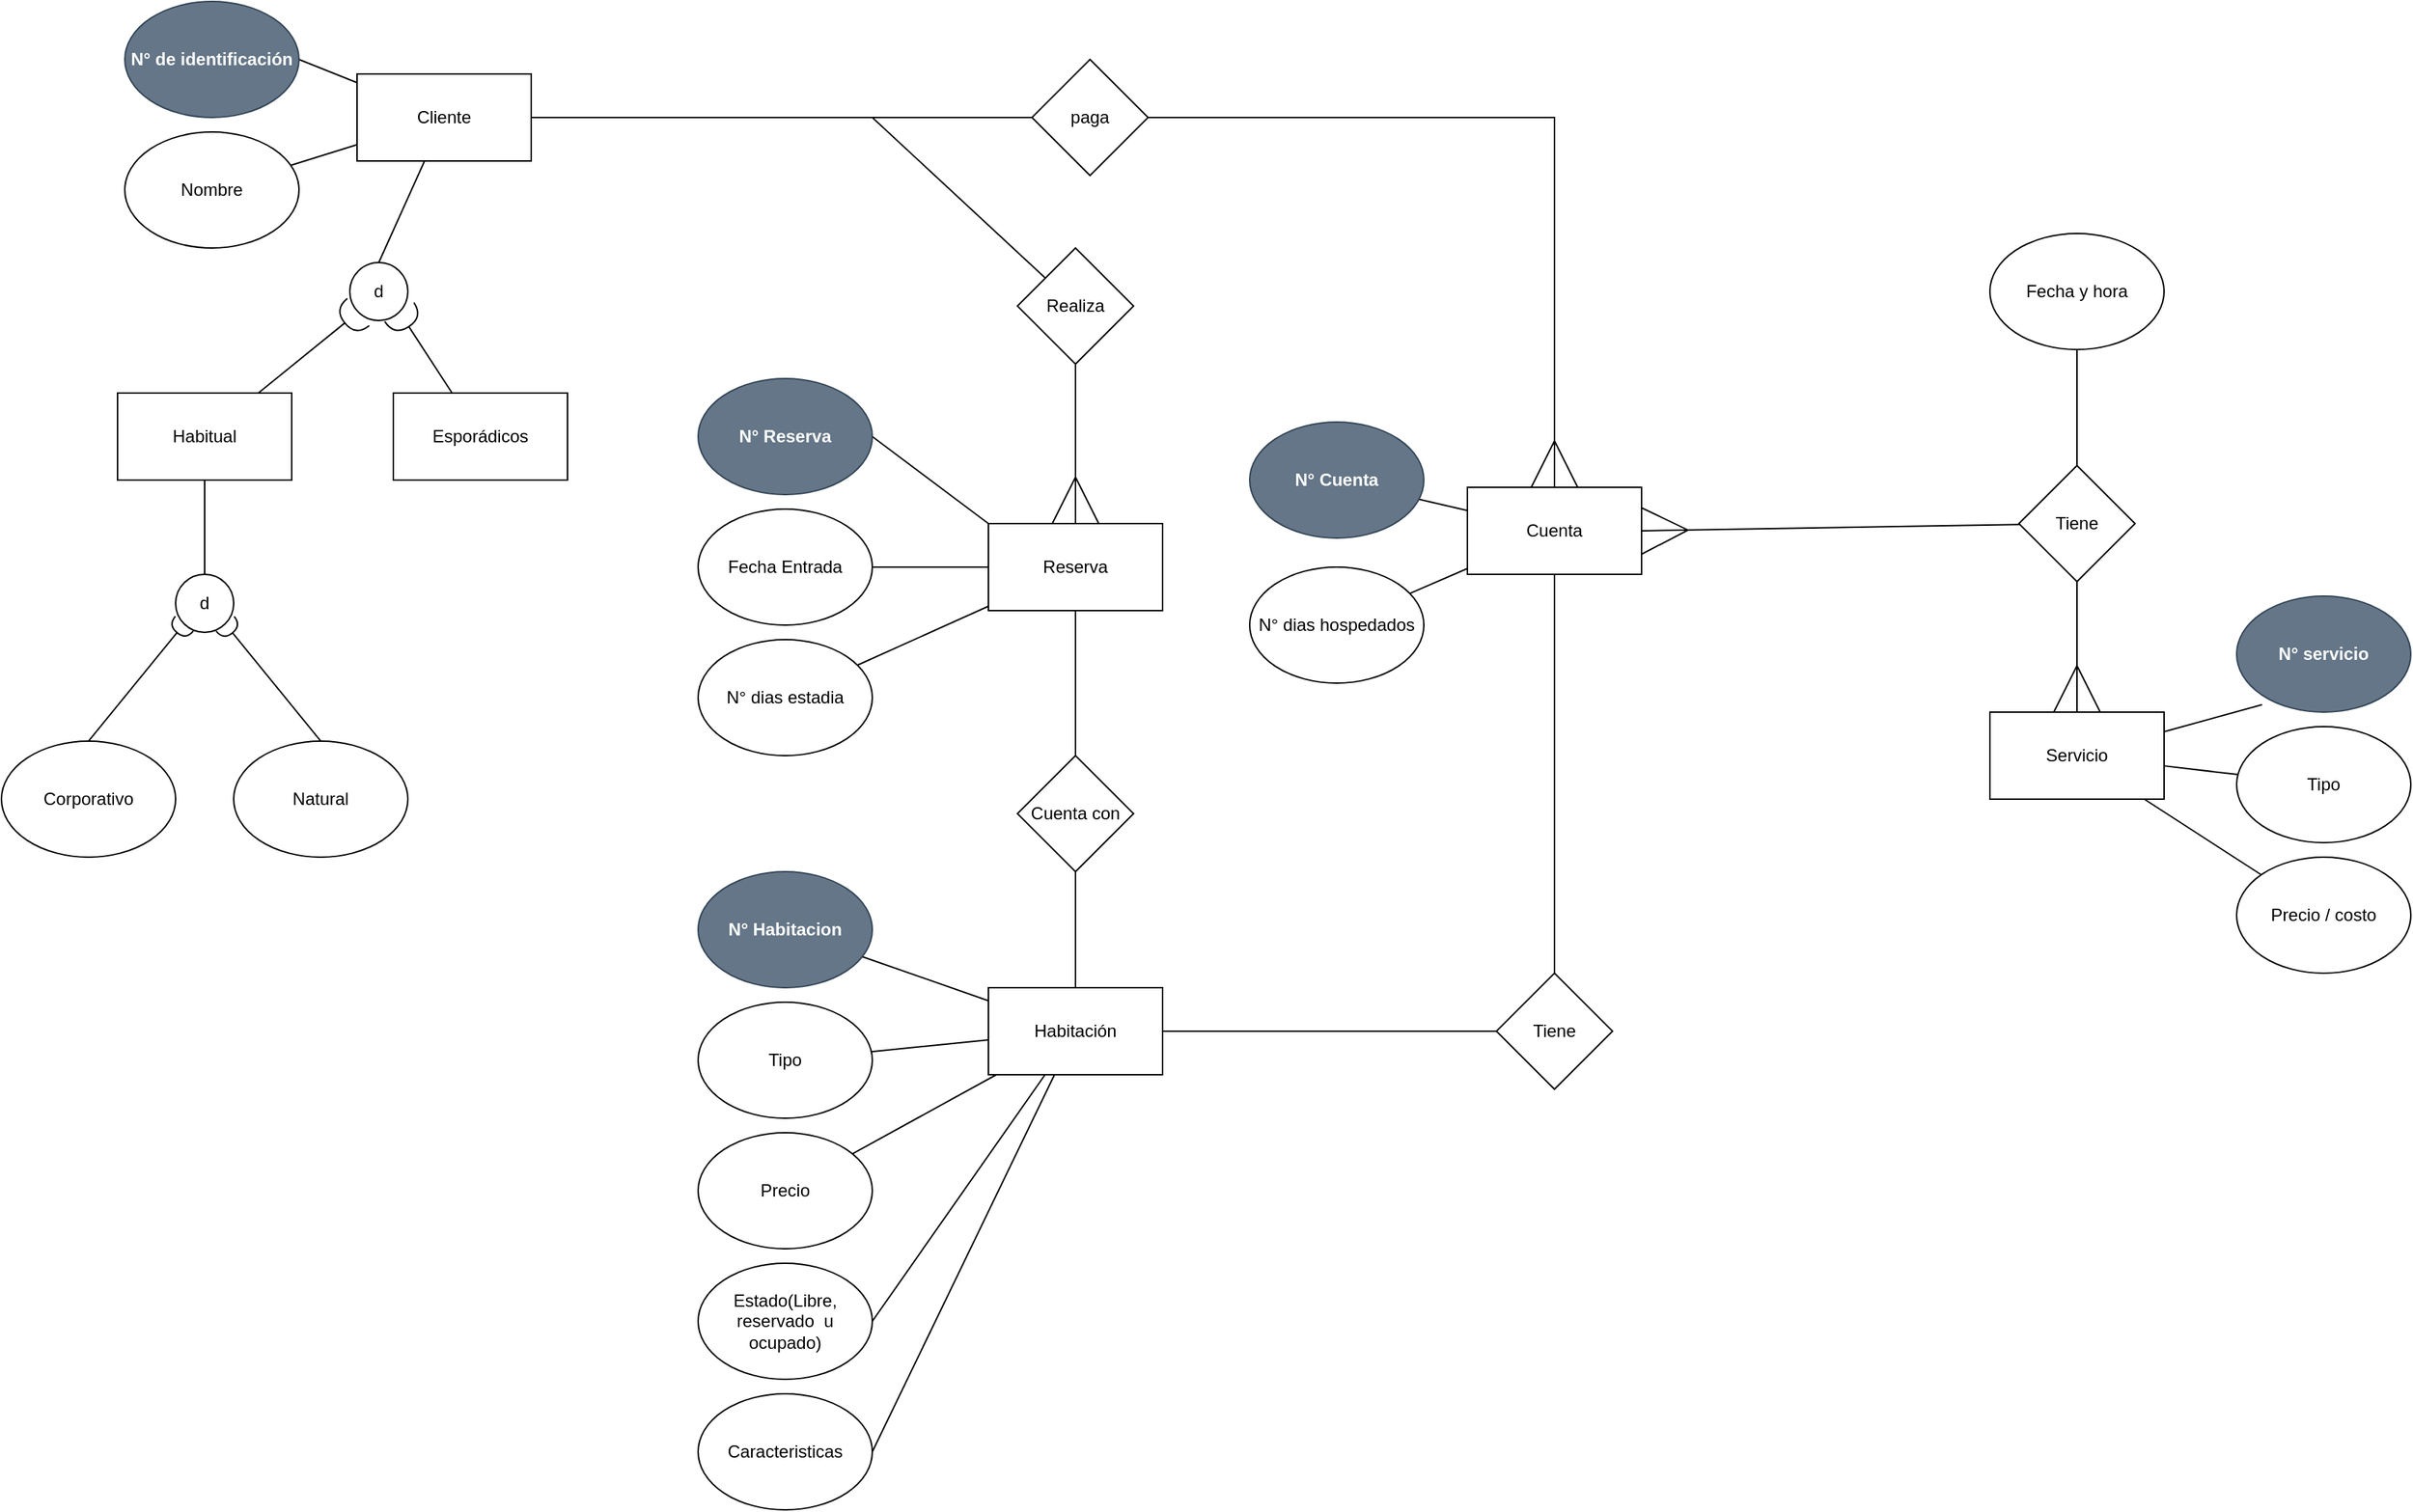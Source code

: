 <mxfile version="24.2.5" type="github">
  <diagram id="R2lEEEUBdFMjLlhIrx00" name="Page-1">
    <mxGraphModel dx="2350" dy="806" grid="1" gridSize="10" guides="1" tooltips="1" connect="1" arrows="1" fold="1" page="1" pageScale="1" pageWidth="850" pageHeight="1100" math="0" shadow="0" extFonts="Permanent Marker^https://fonts.googleapis.com/css?family=Permanent+Marker">
      <root>
        <mxCell id="0" />
        <mxCell id="1" parent="0" />
        <mxCell id="WzUALtF7ErbJbNnm_jxI-42" style="rounded=0;orthogonalLoop=1;jettySize=auto;html=1;endArrow=ERmany;endFill=0;endSize=30;" parent="1" source="WzUALtF7ErbJbNnm_jxI-1" target="WzUALtF7ErbJbNnm_jxI-31" edge="1">
          <mxGeometry relative="1" as="geometry" />
        </mxCell>
        <mxCell id="UDol2EaKQShBg1yIw4Ao-1" style="rounded=0;orthogonalLoop=1;jettySize=auto;html=1;endArrow=ERmany;endFill=0;startArrow=none;startFill=0;targetPerimeterSpacing=0;endSize=30;entryX=1;entryY=0.5;entryDx=0;entryDy=0;" parent="1" source="WzUALtF7ErbJbNnm_jxI-1" target="WzUALtF7ErbJbNnm_jxI-28" edge="1">
          <mxGeometry relative="1" as="geometry">
            <mxPoint x="523.333" y="293.333" as="sourcePoint" />
            <mxPoint x="290" y="410" as="targetPoint" />
            <Array as="points" />
          </mxGeometry>
        </mxCell>
        <mxCell id="spQq0iddo5qkDsfKNymp-11" style="edgeStyle=orthogonalEdgeStyle;rounded=0;orthogonalLoop=1;jettySize=auto;html=1;entryX=0.5;entryY=1;entryDx=0;entryDy=0;endArrow=none;endFill=0;" edge="1" parent="1" source="WzUALtF7ErbJbNnm_jxI-1" target="WzUALtF7ErbJbNnm_jxI-34">
          <mxGeometry relative="1" as="geometry" />
        </mxCell>
        <mxCell id="WzUALtF7ErbJbNnm_jxI-1" value="Tiene" style="rhombus;whiteSpace=wrap;html=1;" parent="1" vertex="1">
          <mxGeometry x="550" y="370" width="80" height="80" as="geometry" />
        </mxCell>
        <mxCell id="WzUALtF7ErbJbNnm_jxI-11" style="rounded=0;orthogonalLoop=1;jettySize=auto;html=1;endArrow=none;endFill=0;" parent="1" source="WzUALtF7ErbJbNnm_jxI-5" target="WzUALtF7ErbJbNnm_jxI-6" edge="1">
          <mxGeometry relative="1" as="geometry" />
        </mxCell>
        <mxCell id="WzUALtF7ErbJbNnm_jxI-15" style="rounded=0;orthogonalLoop=1;jettySize=auto;html=1;endArrow=none;endFill=0;" parent="1" source="WzUALtF7ErbJbNnm_jxI-5" target="WzUALtF7ErbJbNnm_jxI-7" edge="1">
          <mxGeometry relative="1" as="geometry" />
        </mxCell>
        <mxCell id="WzUALtF7ErbJbNnm_jxI-16" style="rounded=0;orthogonalLoop=1;jettySize=auto;html=1;entryX=1;entryY=0.5;entryDx=0;entryDy=0;endArrow=none;endFill=0;" parent="1" source="WzUALtF7ErbJbNnm_jxI-5" target="WzUALtF7ErbJbNnm_jxI-8" edge="1">
          <mxGeometry relative="1" as="geometry">
            <Array as="points" />
          </mxGeometry>
        </mxCell>
        <mxCell id="WzUALtF7ErbJbNnm_jxI-17" style="rounded=0;orthogonalLoop=1;jettySize=auto;html=1;endArrow=none;endFill=0;entryX=1;entryY=0.5;entryDx=0;entryDy=0;" parent="1" source="WzUALtF7ErbJbNnm_jxI-5" target="WzUALtF7ErbJbNnm_jxI-9" edge="1">
          <mxGeometry relative="1" as="geometry">
            <Array as="points" />
          </mxGeometry>
        </mxCell>
        <mxCell id="WzUALtF7ErbJbNnm_jxI-19" style="rounded=0;orthogonalLoop=1;jettySize=auto;html=1;endArrow=none;endFill=0;" parent="1" source="WzUALtF7ErbJbNnm_jxI-5" target="WzUALtF7ErbJbNnm_jxI-18" edge="1">
          <mxGeometry relative="1" as="geometry" />
        </mxCell>
        <mxCell id="WzUALtF7ErbJbNnm_jxI-5" value="Habitación" style="rounded=0;whiteSpace=wrap;html=1;" parent="1" vertex="1">
          <mxGeometry x="-160" y="730" width="120" height="60" as="geometry" />
        </mxCell>
        <mxCell id="WzUALtF7ErbJbNnm_jxI-6" value="Tipo" style="ellipse;whiteSpace=wrap;html=1;" parent="1" vertex="1">
          <mxGeometry x="-360" y="740" width="120" height="80" as="geometry" />
        </mxCell>
        <mxCell id="WzUALtF7ErbJbNnm_jxI-7" value="Precio" style="ellipse;whiteSpace=wrap;html=1;" parent="1" vertex="1">
          <mxGeometry x="-360" y="830" width="120" height="80" as="geometry" />
        </mxCell>
        <mxCell id="WzUALtF7ErbJbNnm_jxI-8" value="Estado(Libre, reservado&amp;nbsp; u ocupado)" style="ellipse;whiteSpace=wrap;html=1;" parent="1" vertex="1">
          <mxGeometry x="-360" y="920" width="120" height="80" as="geometry" />
        </mxCell>
        <mxCell id="WzUALtF7ErbJbNnm_jxI-9" value="Caracteristicas" style="ellipse;whiteSpace=wrap;html=1;" parent="1" vertex="1">
          <mxGeometry x="-360" y="1010" width="120" height="80" as="geometry" />
        </mxCell>
        <mxCell id="WzUALtF7ErbJbNnm_jxI-18" value="&lt;div&gt;N° Habitacion&lt;/div&gt;" style="ellipse;whiteSpace=wrap;html=1;fillColor=#647687;strokeColor=#314354;fontColor=#ffffff;fontStyle=1" parent="1" vertex="1">
          <mxGeometry x="-360" y="650" width="120" height="80" as="geometry" />
        </mxCell>
        <mxCell id="WzUALtF7ErbJbNnm_jxI-24" style="rounded=0;orthogonalLoop=1;jettySize=auto;html=1;endArrow=none;endFill=0;" parent="1" source="WzUALtF7ErbJbNnm_jxI-20" target="WzUALtF7ErbJbNnm_jxI-22" edge="1">
          <mxGeometry relative="1" as="geometry" />
        </mxCell>
        <mxCell id="WzUALtF7ErbJbNnm_jxI-25" style="rounded=0;orthogonalLoop=1;jettySize=auto;html=1;entryX=1;entryY=0.5;entryDx=0;entryDy=0;endArrow=none;endFill=0;" parent="1" source="WzUALtF7ErbJbNnm_jxI-20" target="WzUALtF7ErbJbNnm_jxI-21" edge="1">
          <mxGeometry relative="1" as="geometry" />
        </mxCell>
        <mxCell id="UDol2EaKQShBg1yIw4Ao-5" style="rounded=0;orthogonalLoop=1;jettySize=auto;html=1;endArrow=none;endFill=0;entryX=0.5;entryY=0;entryDx=0;entryDy=0;" parent="1" source="WzUALtF7ErbJbNnm_jxI-20" target="WzUALtF7ErbJbNnm_jxI-23" edge="1">
          <mxGeometry relative="1" as="geometry">
            <mxPoint x="-525" y="210" as="targetPoint" />
          </mxGeometry>
        </mxCell>
        <mxCell id="WzUALtF7ErbJbNnm_jxI-20" value="Cliente" style="rounded=0;whiteSpace=wrap;html=1;" parent="1" vertex="1">
          <mxGeometry x="-595" y="100" width="120" height="60" as="geometry" />
        </mxCell>
        <mxCell id="WzUALtF7ErbJbNnm_jxI-21" value="N° de identificación" style="ellipse;whiteSpace=wrap;html=1;fontStyle=1;fillColor=#647687;strokeColor=#314354;fontColor=#ffffff;" parent="1" vertex="1">
          <mxGeometry x="-755" y="50" width="120" height="80" as="geometry" />
        </mxCell>
        <mxCell id="WzUALtF7ErbJbNnm_jxI-22" value="Nombre" style="ellipse;whiteSpace=wrap;html=1;" parent="1" vertex="1">
          <mxGeometry x="-755" y="140" width="120" height="80" as="geometry" />
        </mxCell>
        <mxCell id="WzUALtF7ErbJbNnm_jxI-23" value="d" style="ellipse;whiteSpace=wrap;html=1;aspect=fixed;" parent="1" vertex="1">
          <mxGeometry x="-600" y="230" width="40" height="40" as="geometry" />
        </mxCell>
        <mxCell id="WzUALtF7ErbJbNnm_jxI-40" style="rounded=0;orthogonalLoop=1;jettySize=auto;html=1;endArrow=none;endFill=0;" parent="1" source="WzUALtF7ErbJbNnm_jxI-28" target="WzUALtF7ErbJbNnm_jxI-29" edge="1">
          <mxGeometry relative="1" as="geometry">
            <Array as="points" />
          </mxGeometry>
        </mxCell>
        <mxCell id="UDol2EaKQShBg1yIw4Ao-3" style="rounded=0;orthogonalLoop=1;jettySize=auto;html=1;endArrow=none;endFill=0;" parent="1" source="WzUALtF7ErbJbNnm_jxI-28" target="UDol2EaKQShBg1yIw4Ao-2" edge="1">
          <mxGeometry relative="1" as="geometry" />
        </mxCell>
        <mxCell id="WzUALtF7ErbJbNnm_jxI-28" value="Cuenta" style="rounded=0;whiteSpace=wrap;html=1;" parent="1" vertex="1">
          <mxGeometry x="170" y="385" width="120" height="60" as="geometry" />
        </mxCell>
        <mxCell id="WzUALtF7ErbJbNnm_jxI-29" value="N° dias hospedados" style="ellipse;whiteSpace=wrap;html=1;" parent="1" vertex="1">
          <mxGeometry x="20" y="440" width="120" height="80" as="geometry" />
        </mxCell>
        <mxCell id="WzUALtF7ErbJbNnm_jxI-37" style="rounded=0;orthogonalLoop=1;jettySize=auto;html=1;endArrow=none;endFill=0;" parent="1" source="WzUALtF7ErbJbNnm_jxI-31" target="WzUALtF7ErbJbNnm_jxI-32" edge="1">
          <mxGeometry relative="1" as="geometry" />
        </mxCell>
        <mxCell id="WzUALtF7ErbJbNnm_jxI-39" style="rounded=0;orthogonalLoop=1;jettySize=auto;html=1;endArrow=none;endFill=0;" parent="1" source="WzUALtF7ErbJbNnm_jxI-31" target="WzUALtF7ErbJbNnm_jxI-35" edge="1">
          <mxGeometry relative="1" as="geometry" />
        </mxCell>
        <mxCell id="WzUALtF7ErbJbNnm_jxI-31" value="&lt;div&gt;Servicio&lt;/div&gt;" style="rounded=0;whiteSpace=wrap;html=1;" parent="1" vertex="1">
          <mxGeometry x="530" y="540" width="120" height="60" as="geometry" />
        </mxCell>
        <mxCell id="WzUALtF7ErbJbNnm_jxI-32" value="Tipo" style="ellipse;whiteSpace=wrap;html=1;" parent="1" vertex="1">
          <mxGeometry x="700" y="550" width="120" height="80" as="geometry" />
        </mxCell>
        <mxCell id="WzUALtF7ErbJbNnm_jxI-33" value="N° servicio" style="ellipse;whiteSpace=wrap;html=1;fillColor=#647687;fontColor=#ffffff;strokeColor=#314354;fontStyle=1" parent="1" vertex="1">
          <mxGeometry x="700" y="460" width="120" height="80" as="geometry" />
        </mxCell>
        <mxCell id="WzUALtF7ErbJbNnm_jxI-34" value="Fecha y hora" style="ellipse;whiteSpace=wrap;html=1;" parent="1" vertex="1">
          <mxGeometry x="530" y="210" width="120" height="80" as="geometry" />
        </mxCell>
        <mxCell id="WzUALtF7ErbJbNnm_jxI-35" value="Precio / costo" style="ellipse;whiteSpace=wrap;html=1;" parent="1" vertex="1">
          <mxGeometry x="700" y="640" width="120" height="80" as="geometry" />
        </mxCell>
        <mxCell id="WzUALtF7ErbJbNnm_jxI-36" style="rounded=0;orthogonalLoop=1;jettySize=auto;html=1;entryX=0.146;entryY=0.936;entryDx=0;entryDy=0;entryPerimeter=0;endArrow=none;endFill=0;" parent="1" source="WzUALtF7ErbJbNnm_jxI-31" target="WzUALtF7ErbJbNnm_jxI-33" edge="1">
          <mxGeometry relative="1" as="geometry" />
        </mxCell>
        <mxCell id="UDol2EaKQShBg1yIw4Ao-2" value="N° Cuenta" style="ellipse;whiteSpace=wrap;html=1;fillColor=#647687;fontColor=#ffffff;strokeColor=#314354;fontStyle=1" parent="1" vertex="1">
          <mxGeometry x="20" y="340" width="120" height="80" as="geometry" />
        </mxCell>
        <mxCell id="UDol2EaKQShBg1yIw4Ao-14" style="rounded=0;orthogonalLoop=1;jettySize=auto;html=1;endArrow=halfCircle;endFill=0;endSize=10;entryX=0;entryY=1;entryDx=0;entryDy=0;" parent="1" source="UDol2EaKQShBg1yIw4Ao-7" target="WzUALtF7ErbJbNnm_jxI-23" edge="1">
          <mxGeometry relative="1" as="geometry">
            <mxPoint x="-620" y="260" as="targetPoint" />
            <Array as="points" />
          </mxGeometry>
        </mxCell>
        <mxCell id="UDol2EaKQShBg1yIw4Ao-7" value="Habitual" style="rounded=0;whiteSpace=wrap;html=1;" parent="1" vertex="1">
          <mxGeometry x="-760" y="320" width="120" height="60" as="geometry" />
        </mxCell>
        <mxCell id="UDol2EaKQShBg1yIw4Ao-13" style="rounded=0;orthogonalLoop=1;jettySize=auto;html=1;endArrow=halfCircle;endFill=0;endSize=10;entryX=1;entryY=1;entryDx=0;entryDy=0;" parent="1" source="UDol2EaKQShBg1yIw4Ao-9" target="WzUALtF7ErbJbNnm_jxI-23" edge="1">
          <mxGeometry relative="1" as="geometry">
            <mxPoint x="-560" y="270" as="targetPoint" />
            <Array as="points" />
          </mxGeometry>
        </mxCell>
        <mxCell id="UDol2EaKQShBg1yIw4Ao-9" value="Esporádicos" style="rounded=0;whiteSpace=wrap;html=1;" parent="1" vertex="1">
          <mxGeometry x="-570" y="320" width="120" height="60" as="geometry" />
        </mxCell>
        <mxCell id="UDol2EaKQShBg1yIw4Ao-24" style="rounded=0;orthogonalLoop=1;jettySize=auto;html=1;endArrow=ERmany;endFill=0;exitX=0.5;exitY=1;exitDx=0;exitDy=0;entryX=0.5;entryY=0;entryDx=0;entryDy=0;endSize=30;" parent="1" source="UDol2EaKQShBg1yIw4Ao-23" target="UDol2EaKQShBg1yIw4Ao-21" edge="1">
          <mxGeometry relative="1" as="geometry">
            <mxPoint x="-60" y="420" as="targetPoint" />
          </mxGeometry>
        </mxCell>
        <mxCell id="UDol2EaKQShBg1yIw4Ao-28" style="rounded=0;orthogonalLoop=1;jettySize=auto;html=1;endArrow=none;endFill=0;entryX=0.5;entryY=0;entryDx=0;entryDy=0;" parent="1" source="UDol2EaKQShBg1yIw4Ao-21" target="UDol2EaKQShBg1yIw4Ao-27" edge="1">
          <mxGeometry relative="1" as="geometry">
            <mxPoint x="-100" y="530" as="targetPoint" />
          </mxGeometry>
        </mxCell>
        <mxCell id="UDol2EaKQShBg1yIw4Ao-32" style="rounded=0;orthogonalLoop=1;jettySize=auto;html=1;endArrow=none;endFill=0;" parent="1" source="UDol2EaKQShBg1yIw4Ao-21" target="UDol2EaKQShBg1yIw4Ao-31" edge="1">
          <mxGeometry relative="1" as="geometry" />
        </mxCell>
        <mxCell id="UDol2EaKQShBg1yIw4Ao-33" style="rounded=0;orthogonalLoop=1;jettySize=auto;html=1;endArrow=none;endFill=0;" parent="1" source="UDol2EaKQShBg1yIw4Ao-21" target="UDol2EaKQShBg1yIw4Ao-30" edge="1">
          <mxGeometry relative="1" as="geometry" />
        </mxCell>
        <mxCell id="spQq0iddo5qkDsfKNymp-13" style="rounded=0;orthogonalLoop=1;jettySize=auto;html=1;exitX=0;exitY=0;exitDx=0;exitDy=0;entryX=1;entryY=0.5;entryDx=0;entryDy=0;endArrow=none;endFill=0;" edge="1" parent="1" source="UDol2EaKQShBg1yIw4Ao-21" target="spQq0iddo5qkDsfKNymp-12">
          <mxGeometry relative="1" as="geometry" />
        </mxCell>
        <mxCell id="UDol2EaKQShBg1yIw4Ao-21" value="Reserva" style="rounded=0;whiteSpace=wrap;html=1;" parent="1" vertex="1">
          <mxGeometry x="-160" y="410" width="120" height="60" as="geometry" />
        </mxCell>
        <mxCell id="UDol2EaKQShBg1yIw4Ao-26" style="rounded=0;orthogonalLoop=1;jettySize=auto;html=1;entryX=1;entryY=0.5;entryDx=0;entryDy=0;endArrow=none;endFill=0;" parent="1" source="UDol2EaKQShBg1yIw4Ao-23" target="WzUALtF7ErbJbNnm_jxI-20" edge="1">
          <mxGeometry relative="1" as="geometry">
            <Array as="points">
              <mxPoint x="-240" y="130" />
            </Array>
          </mxGeometry>
        </mxCell>
        <mxCell id="UDol2EaKQShBg1yIw4Ao-23" value="Realiza" style="rhombus;whiteSpace=wrap;html=1;" parent="1" vertex="1">
          <mxGeometry x="-140" y="220" width="80" height="80" as="geometry" />
        </mxCell>
        <mxCell id="UDol2EaKQShBg1yIw4Ao-29" style="rounded=0;orthogonalLoop=1;jettySize=auto;html=1;endArrow=none;endFill=0;entryX=0.5;entryY=0;entryDx=0;entryDy=0;exitX=0.5;exitY=1;exitDx=0;exitDy=0;" parent="1" source="UDol2EaKQShBg1yIw4Ao-27" target="WzUALtF7ErbJbNnm_jxI-5" edge="1">
          <mxGeometry relative="1" as="geometry" />
        </mxCell>
        <mxCell id="UDol2EaKQShBg1yIw4Ao-27" value="Cuenta con" style="rhombus;whiteSpace=wrap;html=1;" parent="1" vertex="1">
          <mxGeometry x="-140" y="570" width="80" height="80" as="geometry" />
        </mxCell>
        <mxCell id="UDol2EaKQShBg1yIw4Ao-30" value="Fecha Entrada" style="ellipse;whiteSpace=wrap;html=1;" parent="1" vertex="1">
          <mxGeometry x="-360" y="400" width="120" height="80" as="geometry" />
        </mxCell>
        <mxCell id="UDol2EaKQShBg1yIw4Ao-31" value="N° dias estadia" style="ellipse;whiteSpace=wrap;html=1;" parent="1" vertex="1">
          <mxGeometry x="-360" y="490" width="120" height="80" as="geometry" />
        </mxCell>
        <mxCell id="spQq0iddo5qkDsfKNymp-8" value="" style="rounded=0;orthogonalLoop=1;jettySize=auto;html=1;endArrow=ERmany;endFill=0;endSize=30;exitX=1;exitY=0.5;exitDx=0;exitDy=0;entryX=0.5;entryY=0;entryDx=0;entryDy=0;" edge="1" parent="1" source="spQq0iddo5qkDsfKNymp-7" target="WzUALtF7ErbJbNnm_jxI-28">
          <mxGeometry relative="1" as="geometry">
            <mxPoint x="230" y="380" as="targetPoint" />
            <Array as="points">
              <mxPoint x="230" y="130" />
              <mxPoint x="230" y="290" />
            </Array>
          </mxGeometry>
        </mxCell>
        <mxCell id="spQq0iddo5qkDsfKNymp-10" style="edgeStyle=orthogonalEdgeStyle;rounded=0;orthogonalLoop=1;jettySize=auto;html=1;strokeColor=default;endArrow=none;endFill=0;" edge="1" parent="1" source="spQq0iddo5qkDsfKNymp-7">
          <mxGeometry relative="1" as="geometry">
            <mxPoint x="-475" y="130" as="targetPoint" />
          </mxGeometry>
        </mxCell>
        <mxCell id="spQq0iddo5qkDsfKNymp-7" value="paga" style="rhombus;whiteSpace=wrap;html=1;" vertex="1" parent="1">
          <mxGeometry x="-130" y="90" width="80" height="80" as="geometry" />
        </mxCell>
        <mxCell id="spQq0iddo5qkDsfKNymp-12" value="N° Reserva" style="ellipse;whiteSpace=wrap;html=1;fillColor=#647687;fontColor=#ffffff;strokeColor=#314354;fontStyle=1" vertex="1" parent="1">
          <mxGeometry x="-360" y="310" width="120" height="80" as="geometry" />
        </mxCell>
        <mxCell id="spQq0iddo5qkDsfKNymp-15" style="rounded=0;orthogonalLoop=1;jettySize=auto;html=1;entryX=0.5;entryY=1;entryDx=0;entryDy=0;endArrow=none;endFill=0;" edge="1" parent="1" source="spQq0iddo5qkDsfKNymp-14" target="WzUALtF7ErbJbNnm_jxI-28">
          <mxGeometry relative="1" as="geometry" />
        </mxCell>
        <mxCell id="spQq0iddo5qkDsfKNymp-16" style="rounded=0;orthogonalLoop=1;jettySize=auto;html=1;entryX=1;entryY=0.5;entryDx=0;entryDy=0;endArrow=none;endFill=0;" edge="1" parent="1" source="spQq0iddo5qkDsfKNymp-14" target="WzUALtF7ErbJbNnm_jxI-5">
          <mxGeometry relative="1" as="geometry" />
        </mxCell>
        <mxCell id="spQq0iddo5qkDsfKNymp-14" value="Tiene" style="rhombus;whiteSpace=wrap;html=1;" vertex="1" parent="1">
          <mxGeometry x="190" y="720" width="80" height="80" as="geometry" />
        </mxCell>
        <mxCell id="spQq0iddo5qkDsfKNymp-17" value="Corporativo" style="ellipse;whiteSpace=wrap;html=1;" vertex="1" parent="1">
          <mxGeometry x="-840" y="560" width="120" height="80" as="geometry" />
        </mxCell>
        <mxCell id="spQq0iddo5qkDsfKNymp-18" value="Natural" style="ellipse;whiteSpace=wrap;html=1;" vertex="1" parent="1">
          <mxGeometry x="-680" y="560" width="120" height="80" as="geometry" />
        </mxCell>
        <mxCell id="spQq0iddo5qkDsfKNymp-23" style="rounded=0;orthogonalLoop=1;jettySize=auto;html=1;exitX=0.5;exitY=0;exitDx=0;exitDy=0;entryX=0.5;entryY=1;entryDx=0;entryDy=0;endArrow=none;endFill=0;" edge="1" parent="1" source="spQq0iddo5qkDsfKNymp-21" target="UDol2EaKQShBg1yIw4Ao-7">
          <mxGeometry relative="1" as="geometry" />
        </mxCell>
        <mxCell id="spQq0iddo5qkDsfKNymp-24" style="rounded=0;orthogonalLoop=1;jettySize=auto;html=1;exitX=1;exitY=1;exitDx=0;exitDy=0;entryX=0.5;entryY=0;entryDx=0;entryDy=0;endArrow=none;endFill=0;startArrow=halfCircle;startFill=0;targetPerimeterSpacing=10;" edge="1" parent="1" source="spQq0iddo5qkDsfKNymp-21" target="spQq0iddo5qkDsfKNymp-18">
          <mxGeometry relative="1" as="geometry" />
        </mxCell>
        <mxCell id="spQq0iddo5qkDsfKNymp-25" style="rounded=0;orthogonalLoop=1;jettySize=auto;html=1;entryX=0.5;entryY=0;entryDx=0;entryDy=0;endArrow=none;endFill=0;startArrow=halfCircle;startFill=0;targetPerimeterSpacing=10;" edge="1" parent="1" target="spQq0iddo5qkDsfKNymp-17">
          <mxGeometry relative="1" as="geometry">
            <mxPoint x="-714" y="479" as="sourcePoint" />
          </mxGeometry>
        </mxCell>
        <mxCell id="spQq0iddo5qkDsfKNymp-21" value="d" style="ellipse;whiteSpace=wrap;html=1;aspect=fixed;" vertex="1" parent="1">
          <mxGeometry x="-720" y="445" width="40" height="40" as="geometry" />
        </mxCell>
      </root>
    </mxGraphModel>
  </diagram>
</mxfile>
